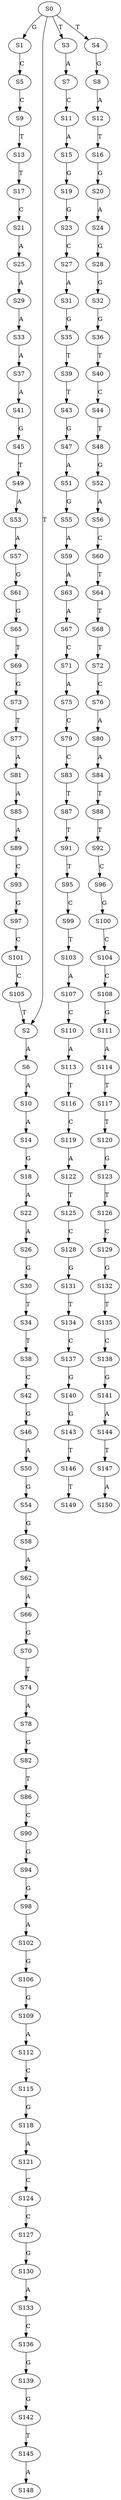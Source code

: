 strict digraph  {
	S0 -> S1 [ label = G ];
	S0 -> S2 [ label = T ];
	S0 -> S3 [ label = T ];
	S0 -> S4 [ label = T ];
	S1 -> S5 [ label = C ];
	S2 -> S6 [ label = A ];
	S3 -> S7 [ label = A ];
	S4 -> S8 [ label = G ];
	S5 -> S9 [ label = C ];
	S6 -> S10 [ label = A ];
	S7 -> S11 [ label = C ];
	S8 -> S12 [ label = A ];
	S9 -> S13 [ label = T ];
	S10 -> S14 [ label = A ];
	S11 -> S15 [ label = A ];
	S12 -> S16 [ label = T ];
	S13 -> S17 [ label = T ];
	S14 -> S18 [ label = G ];
	S15 -> S19 [ label = G ];
	S16 -> S20 [ label = G ];
	S17 -> S21 [ label = C ];
	S18 -> S22 [ label = A ];
	S19 -> S23 [ label = G ];
	S20 -> S24 [ label = A ];
	S21 -> S25 [ label = A ];
	S22 -> S26 [ label = A ];
	S23 -> S27 [ label = C ];
	S24 -> S28 [ label = G ];
	S25 -> S29 [ label = A ];
	S26 -> S30 [ label = G ];
	S27 -> S31 [ label = A ];
	S28 -> S32 [ label = G ];
	S29 -> S33 [ label = A ];
	S30 -> S34 [ label = T ];
	S31 -> S35 [ label = G ];
	S32 -> S36 [ label = G ];
	S33 -> S37 [ label = A ];
	S34 -> S38 [ label = T ];
	S35 -> S39 [ label = T ];
	S36 -> S40 [ label = T ];
	S37 -> S41 [ label = A ];
	S38 -> S42 [ label = C ];
	S39 -> S43 [ label = T ];
	S40 -> S44 [ label = C ];
	S41 -> S45 [ label = G ];
	S42 -> S46 [ label = G ];
	S43 -> S47 [ label = G ];
	S44 -> S48 [ label = T ];
	S45 -> S49 [ label = T ];
	S46 -> S50 [ label = A ];
	S47 -> S51 [ label = A ];
	S48 -> S52 [ label = G ];
	S49 -> S53 [ label = A ];
	S50 -> S54 [ label = G ];
	S51 -> S55 [ label = G ];
	S52 -> S56 [ label = A ];
	S53 -> S57 [ label = A ];
	S54 -> S58 [ label = G ];
	S55 -> S59 [ label = A ];
	S56 -> S60 [ label = C ];
	S57 -> S61 [ label = G ];
	S58 -> S62 [ label = A ];
	S59 -> S63 [ label = A ];
	S60 -> S64 [ label = T ];
	S61 -> S65 [ label = G ];
	S62 -> S66 [ label = A ];
	S63 -> S67 [ label = A ];
	S64 -> S68 [ label = T ];
	S65 -> S69 [ label = T ];
	S66 -> S70 [ label = G ];
	S67 -> S71 [ label = C ];
	S68 -> S72 [ label = T ];
	S69 -> S73 [ label = G ];
	S70 -> S74 [ label = T ];
	S71 -> S75 [ label = A ];
	S72 -> S76 [ label = C ];
	S73 -> S77 [ label = T ];
	S74 -> S78 [ label = A ];
	S75 -> S79 [ label = C ];
	S76 -> S80 [ label = A ];
	S77 -> S81 [ label = A ];
	S78 -> S82 [ label = G ];
	S79 -> S83 [ label = C ];
	S80 -> S84 [ label = A ];
	S81 -> S85 [ label = A ];
	S82 -> S86 [ label = T ];
	S83 -> S87 [ label = T ];
	S84 -> S88 [ label = T ];
	S85 -> S89 [ label = A ];
	S86 -> S90 [ label = C ];
	S87 -> S91 [ label = T ];
	S88 -> S92 [ label = T ];
	S89 -> S93 [ label = C ];
	S90 -> S94 [ label = G ];
	S91 -> S95 [ label = T ];
	S92 -> S96 [ label = C ];
	S93 -> S97 [ label = G ];
	S94 -> S98 [ label = G ];
	S95 -> S99 [ label = C ];
	S96 -> S100 [ label = G ];
	S97 -> S101 [ label = C ];
	S98 -> S102 [ label = A ];
	S99 -> S103 [ label = T ];
	S100 -> S104 [ label = C ];
	S101 -> S105 [ label = C ];
	S102 -> S106 [ label = G ];
	S103 -> S107 [ label = A ];
	S104 -> S108 [ label = C ];
	S105 -> S2 [ label = T ];
	S106 -> S109 [ label = G ];
	S107 -> S110 [ label = C ];
	S108 -> S111 [ label = G ];
	S109 -> S112 [ label = A ];
	S110 -> S113 [ label = A ];
	S111 -> S114 [ label = A ];
	S112 -> S115 [ label = C ];
	S113 -> S116 [ label = T ];
	S114 -> S117 [ label = T ];
	S115 -> S118 [ label = G ];
	S116 -> S119 [ label = C ];
	S117 -> S120 [ label = T ];
	S118 -> S121 [ label = A ];
	S119 -> S122 [ label = A ];
	S120 -> S123 [ label = G ];
	S121 -> S124 [ label = C ];
	S122 -> S125 [ label = T ];
	S123 -> S126 [ label = T ];
	S124 -> S127 [ label = C ];
	S125 -> S128 [ label = C ];
	S126 -> S129 [ label = C ];
	S127 -> S130 [ label = G ];
	S128 -> S131 [ label = G ];
	S129 -> S132 [ label = G ];
	S130 -> S133 [ label = A ];
	S131 -> S134 [ label = T ];
	S132 -> S135 [ label = T ];
	S133 -> S136 [ label = C ];
	S134 -> S137 [ label = C ];
	S135 -> S138 [ label = C ];
	S136 -> S139 [ label = G ];
	S137 -> S140 [ label = G ];
	S138 -> S141 [ label = G ];
	S139 -> S142 [ label = G ];
	S140 -> S143 [ label = G ];
	S141 -> S144 [ label = A ];
	S142 -> S145 [ label = T ];
	S143 -> S146 [ label = T ];
	S144 -> S147 [ label = T ];
	S145 -> S148 [ label = A ];
	S146 -> S149 [ label = T ];
	S147 -> S150 [ label = A ];
}
